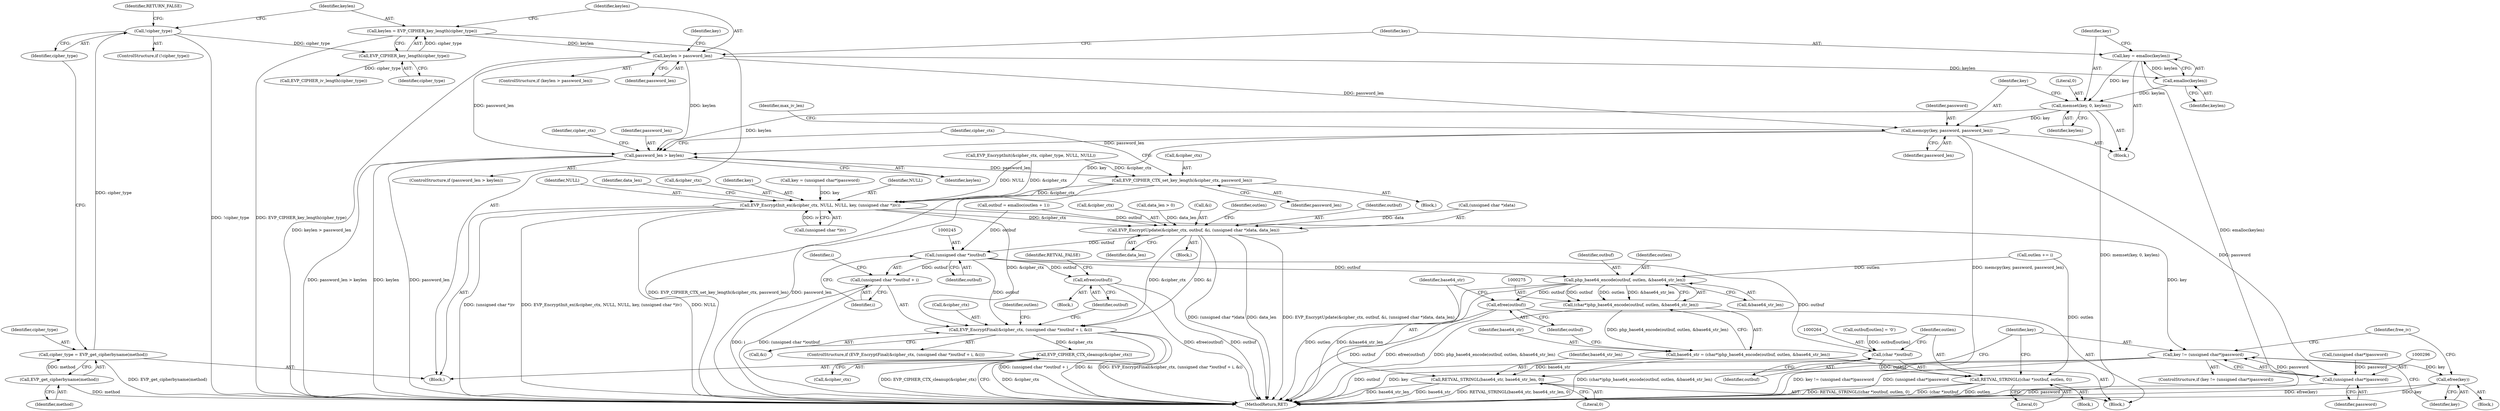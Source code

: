 digraph "0_php_270a406ac94b5fc5cc9ef59fc61e3b4b95648a3e@API" {
"1000161" [label="(Call,memcpy(key, password, password_len))"];
"1000157" [label="(Call,memset(key, 0, keylen))"];
"1000153" [label="(Call,key = emalloc(keylen))"];
"1000155" [label="(Call,emalloc(keylen))"];
"1000149" [label="(Call,keylen > password_len)"];
"1000144" [label="(Call,keylen = EVP_CIPHER_key_length(cipher_type))"];
"1000146" [label="(Call,EVP_CIPHER_key_length(cipher_type))"];
"1000140" [label="(Call,!cipher_type)"];
"1000135" [label="(Call,cipher_type = EVP_get_cipherbyname(method))"];
"1000137" [label="(Call,EVP_get_cipherbyname(method))"];
"1000204" [label="(Call,password_len > keylen)"];
"1000208" [label="(Call,EVP_CIPHER_CTX_set_key_length(&cipher_ctx, password_len))"];
"1000212" [label="(Call,EVP_EncryptInit_ex(&cipher_ctx, NULL, NULL, key, (unsigned char *)iv))"];
"1000226" [label="(Call,EVP_EncryptUpdate(&cipher_ctx, outbuf, &i, (unsigned char *)data, data_len))"];
"1000240" [label="(Call,EVP_EncryptFinal(&cipher_ctx, (unsigned char *)outbuf + i, &i))"];
"1000306" [label="(Call,EVP_CIPHER_CTX_cleanup(&cipher_ctx))"];
"1000244" [label="(Call,(unsigned char *)outbuf)"];
"1000243" [label="(Call,(unsigned char *)outbuf + i)"];
"1000263" [label="(Call,(char *)outbuf)"];
"1000262" [label="(Call,RETVAL_STRINGL((char *)outbuf, outlen, 0))"];
"1000276" [label="(Call,php_base64_encode(outbuf, outlen, &base64_str_len))"];
"1000274" [label="(Call,(char*)php_base64_encode(outbuf, outlen, &base64_str_len))"];
"1000272" [label="(Call,base64_str = (char*)php_base64_encode(outbuf, outlen, &base64_str_len))"];
"1000283" [label="(Call,RETVAL_STRINGL(base64_str, base64_str_len, 0))"];
"1000281" [label="(Call,efree(outbuf))"];
"1000289" [label="(Call,efree(outbuf))"];
"1000293" [label="(Call,key != (unsigned char*)password)"];
"1000299" [label="(Call,efree(key))"];
"1000295" [label="(Call,(unsigned char*)password)"];
"1000292" [label="(ControlStructure,if (key != (unsigned char*)password))"];
"1000243" [label="(Call,(unsigned char *)outbuf + i)"];
"1000151" [label="(Identifier,password_len)"];
"1000257" [label="(Call,outbuf[outlen] = '\0')"];
"1000232" [label="(Call,(unsigned char *)data)"];
"1000273" [label="(Identifier,base64_str)"];
"1000212" [label="(Call,EVP_EncryptInit_ex(&cipher_ctx, NULL, NULL, key, (unsigned char *)iv))"];
"1000137" [label="(Call,EVP_get_cipherbyname(method))"];
"1000277" [label="(Identifier,outbuf)"];
"1000141" [label="(Identifier,cipher_type)"];
"1000213" [label="(Call,&cipher_ctx)"];
"1000210" [label="(Identifier,cipher_ctx)"];
"1000156" [label="(Identifier,keylen)"];
"1000290" [label="(Identifier,outbuf)"];
"1000146" [label="(Call,EVP_CIPHER_key_length(cipher_type))"];
"1000211" [label="(Identifier,password_len)"];
"1000217" [label="(Identifier,key)"];
"1000240" [label="(Call,EVP_EncryptFinal(&cipher_ctx, (unsigned char *)outbuf + i, &i))"];
"1000162" [label="(Identifier,key)"];
"1000265" [label="(Identifier,outbuf)"];
"1000241" [label="(Call,&cipher_ctx)"];
"1000154" [label="(Identifier,key)"];
"1000306" [label="(Call,EVP_CIPHER_CTX_cleanup(&cipher_ctx))"];
"1000145" [label="(Identifier,keylen)"];
"1000209" [label="(Call,&cipher_ctx)"];
"1000227" [label="(Call,&cipher_ctx)"];
"1000144" [label="(Call,keylen = EVP_CIPHER_key_length(cipher_type))"];
"1000247" [label="(Identifier,i)"];
"1000143" [label="(Identifier,RETURN_FALSE)"];
"1000252" [label="(Identifier,outlen)"];
"1000167" [label="(Call,key = (unsigned char*)password)"];
"1000256" [label="(Block,)"];
"1000215" [label="(Identifier,NULL)"];
"1000291" [label="(Identifier,RETVAL_FALSE)"];
"1000297" [label="(Identifier,password)"];
"1000206" [label="(Identifier,keylen)"];
"1000205" [label="(Identifier,password_len)"];
"1000248" [label="(Call,&i)"];
"1000251" [label="(Call,outlen += i)"];
"1000161" [label="(Call,memcpy(key, password, password_len))"];
"1000164" [label="(Identifier,password_len)"];
"1000136" [label="(Identifier,cipher_type)"];
"1000309" [label="(MethodReturn,RET)"];
"1000160" [label="(Identifier,keylen)"];
"1000216" [label="(Identifier,NULL)"];
"1000169" [label="(Call,(unsigned char*)password)"];
"1000168" [label="(Identifier,key)"];
"1000102" [label="(Block,)"];
"1000149" [label="(Call,keylen > password_len)"];
"1000244" [label="(Call,(unsigned char *)outbuf)"];
"1000272" [label="(Call,base64_str = (char*)php_base64_encode(outbuf, outlen, &base64_str_len))"];
"1000226" [label="(Call,EVP_EncryptUpdate(&cipher_ctx, outbuf, &i, (unsigned char *)data, data_len))"];
"1000263" [label="(Call,(char *)outbuf)"];
"1000288" [label="(Block,)"];
"1000285" [label="(Identifier,base64_str_len)"];
"1000279" [label="(Call,&base64_str_len)"];
"1000281" [label="(Call,efree(outbuf))"];
"1000294" [label="(Identifier,key)"];
"1000222" [label="(Call,data_len > 0)"];
"1000249" [label="(Identifier,i)"];
"1000157" [label="(Call,memset(key, 0, keylen))"];
"1000155" [label="(Call,emalloc(keylen))"];
"1000204" [label="(Call,password_len > keylen)"];
"1000148" [label="(ControlStructure,if (keylen > password_len))"];
"1000147" [label="(Identifier,cipher_type)"];
"1000289" [label="(Call,efree(outbuf))"];
"1000230" [label="(Call,&i)"];
"1000299" [label="(Call,efree(key))"];
"1000153" [label="(Call,key = emalloc(keylen))"];
"1000300" [label="(Identifier,key)"];
"1000282" [label="(Identifier,outbuf)"];
"1000269" [label="(Block,)"];
"1000283" [label="(Call,RETVAL_STRINGL(base64_str, base64_str_len, 0))"];
"1000274" [label="(Call,(char*)php_base64_encode(outbuf, outlen, &base64_str_len))"];
"1000152" [label="(Block,)"];
"1000174" [label="(Call,EVP_CIPHER_iv_length(cipher_type))"];
"1000276" [label="(Call,php_base64_encode(outbuf, outlen, &base64_str_len))"];
"1000150" [label="(Identifier,keylen)"];
"1000158" [label="(Identifier,key)"];
"1000208" [label="(Call,EVP_CIPHER_CTX_set_key_length(&cipher_ctx, password_len))"];
"1000262" [label="(Call,RETVAL_STRINGL((char *)outbuf, outlen, 0))"];
"1000278" [label="(Identifier,outlen)"];
"1000139" [label="(ControlStructure,if (!cipher_type))"];
"1000197" [label="(Call,EVP_EncryptInit(&cipher_ctx, cipher_type, NULL, NULL))"];
"1000307" [label="(Call,&cipher_ctx)"];
"1000246" [label="(Identifier,outbuf)"];
"1000267" [label="(Literal,0)"];
"1000191" [label="(Call,outbuf = emalloc(outlen + 1))"];
"1000223" [label="(Identifier,data_len)"];
"1000284" [label="(Identifier,base64_str)"];
"1000225" [label="(Block,)"];
"1000295" [label="(Call,(unsigned char*)password)"];
"1000140" [label="(Call,!cipher_type)"];
"1000286" [label="(Literal,0)"];
"1000138" [label="(Identifier,method)"];
"1000135" [label="(Call,cipher_type = EVP_get_cipherbyname(method))"];
"1000214" [label="(Identifier,cipher_ctx)"];
"1000203" [label="(ControlStructure,if (password_len > keylen))"];
"1000298" [label="(Block,)"];
"1000237" [label="(Identifier,outlen)"];
"1000229" [label="(Identifier,outbuf)"];
"1000266" [label="(Identifier,outlen)"];
"1000207" [label="(Block,)"];
"1000159" [label="(Literal,0)"];
"1000293" [label="(Call,key != (unsigned char*)password)"];
"1000163" [label="(Identifier,password)"];
"1000235" [label="(Identifier,data_len)"];
"1000173" [label="(Identifier,max_iv_len)"];
"1000218" [label="(Call,(unsigned char *)iv)"];
"1000302" [label="(Identifier,free_iv)"];
"1000239" [label="(ControlStructure,if (EVP_EncryptFinal(&cipher_ctx, (unsigned char *)outbuf + i, &i)))"];
"1000161" -> "1000152"  [label="AST: "];
"1000161" -> "1000164"  [label="CFG: "];
"1000162" -> "1000161"  [label="AST: "];
"1000163" -> "1000161"  [label="AST: "];
"1000164" -> "1000161"  [label="AST: "];
"1000173" -> "1000161"  [label="CFG: "];
"1000161" -> "1000309"  [label="DDG: memcpy(key, password, password_len)"];
"1000157" -> "1000161"  [label="DDG: key"];
"1000149" -> "1000161"  [label="DDG: password_len"];
"1000161" -> "1000204"  [label="DDG: password_len"];
"1000161" -> "1000212"  [label="DDG: key"];
"1000161" -> "1000295"  [label="DDG: password"];
"1000157" -> "1000152"  [label="AST: "];
"1000157" -> "1000160"  [label="CFG: "];
"1000158" -> "1000157"  [label="AST: "];
"1000159" -> "1000157"  [label="AST: "];
"1000160" -> "1000157"  [label="AST: "];
"1000162" -> "1000157"  [label="CFG: "];
"1000157" -> "1000309"  [label="DDG: memset(key, 0, keylen)"];
"1000153" -> "1000157"  [label="DDG: key"];
"1000155" -> "1000157"  [label="DDG: keylen"];
"1000157" -> "1000204"  [label="DDG: keylen"];
"1000153" -> "1000152"  [label="AST: "];
"1000153" -> "1000155"  [label="CFG: "];
"1000154" -> "1000153"  [label="AST: "];
"1000155" -> "1000153"  [label="AST: "];
"1000158" -> "1000153"  [label="CFG: "];
"1000153" -> "1000309"  [label="DDG: emalloc(keylen)"];
"1000155" -> "1000153"  [label="DDG: keylen"];
"1000155" -> "1000156"  [label="CFG: "];
"1000156" -> "1000155"  [label="AST: "];
"1000149" -> "1000155"  [label="DDG: keylen"];
"1000149" -> "1000148"  [label="AST: "];
"1000149" -> "1000151"  [label="CFG: "];
"1000150" -> "1000149"  [label="AST: "];
"1000151" -> "1000149"  [label="AST: "];
"1000154" -> "1000149"  [label="CFG: "];
"1000168" -> "1000149"  [label="CFG: "];
"1000149" -> "1000309"  [label="DDG: keylen > password_len"];
"1000144" -> "1000149"  [label="DDG: keylen"];
"1000149" -> "1000204"  [label="DDG: password_len"];
"1000149" -> "1000204"  [label="DDG: keylen"];
"1000144" -> "1000102"  [label="AST: "];
"1000144" -> "1000146"  [label="CFG: "];
"1000145" -> "1000144"  [label="AST: "];
"1000146" -> "1000144"  [label="AST: "];
"1000150" -> "1000144"  [label="CFG: "];
"1000144" -> "1000309"  [label="DDG: EVP_CIPHER_key_length(cipher_type)"];
"1000146" -> "1000144"  [label="DDG: cipher_type"];
"1000146" -> "1000147"  [label="CFG: "];
"1000147" -> "1000146"  [label="AST: "];
"1000140" -> "1000146"  [label="DDG: cipher_type"];
"1000146" -> "1000174"  [label="DDG: cipher_type"];
"1000140" -> "1000139"  [label="AST: "];
"1000140" -> "1000141"  [label="CFG: "];
"1000141" -> "1000140"  [label="AST: "];
"1000143" -> "1000140"  [label="CFG: "];
"1000145" -> "1000140"  [label="CFG: "];
"1000140" -> "1000309"  [label="DDG: !cipher_type"];
"1000135" -> "1000140"  [label="DDG: cipher_type"];
"1000135" -> "1000102"  [label="AST: "];
"1000135" -> "1000137"  [label="CFG: "];
"1000136" -> "1000135"  [label="AST: "];
"1000137" -> "1000135"  [label="AST: "];
"1000141" -> "1000135"  [label="CFG: "];
"1000135" -> "1000309"  [label="DDG: EVP_get_cipherbyname(method)"];
"1000137" -> "1000135"  [label="DDG: method"];
"1000137" -> "1000138"  [label="CFG: "];
"1000138" -> "1000137"  [label="AST: "];
"1000137" -> "1000309"  [label="DDG: method"];
"1000204" -> "1000203"  [label="AST: "];
"1000204" -> "1000206"  [label="CFG: "];
"1000205" -> "1000204"  [label="AST: "];
"1000206" -> "1000204"  [label="AST: "];
"1000210" -> "1000204"  [label="CFG: "];
"1000214" -> "1000204"  [label="CFG: "];
"1000204" -> "1000309"  [label="DDG: password_len > keylen"];
"1000204" -> "1000309"  [label="DDG: keylen"];
"1000204" -> "1000309"  [label="DDG: password_len"];
"1000204" -> "1000208"  [label="DDG: password_len"];
"1000208" -> "1000207"  [label="AST: "];
"1000208" -> "1000211"  [label="CFG: "];
"1000209" -> "1000208"  [label="AST: "];
"1000211" -> "1000208"  [label="AST: "];
"1000214" -> "1000208"  [label="CFG: "];
"1000208" -> "1000309"  [label="DDG: EVP_CIPHER_CTX_set_key_length(&cipher_ctx, password_len)"];
"1000208" -> "1000309"  [label="DDG: password_len"];
"1000197" -> "1000208"  [label="DDG: &cipher_ctx"];
"1000208" -> "1000212"  [label="DDG: &cipher_ctx"];
"1000212" -> "1000102"  [label="AST: "];
"1000212" -> "1000218"  [label="CFG: "];
"1000213" -> "1000212"  [label="AST: "];
"1000215" -> "1000212"  [label="AST: "];
"1000216" -> "1000212"  [label="AST: "];
"1000217" -> "1000212"  [label="AST: "];
"1000218" -> "1000212"  [label="AST: "];
"1000223" -> "1000212"  [label="CFG: "];
"1000212" -> "1000309"  [label="DDG: NULL"];
"1000212" -> "1000309"  [label="DDG: (unsigned char *)iv"];
"1000212" -> "1000309"  [label="DDG: EVP_EncryptInit_ex(&cipher_ctx, NULL, NULL, key, (unsigned char *)iv)"];
"1000197" -> "1000212"  [label="DDG: &cipher_ctx"];
"1000197" -> "1000212"  [label="DDG: NULL"];
"1000167" -> "1000212"  [label="DDG: key"];
"1000218" -> "1000212"  [label="DDG: iv"];
"1000212" -> "1000226"  [label="DDG: &cipher_ctx"];
"1000212" -> "1000240"  [label="DDG: &cipher_ctx"];
"1000212" -> "1000293"  [label="DDG: key"];
"1000226" -> "1000225"  [label="AST: "];
"1000226" -> "1000235"  [label="CFG: "];
"1000227" -> "1000226"  [label="AST: "];
"1000229" -> "1000226"  [label="AST: "];
"1000230" -> "1000226"  [label="AST: "];
"1000232" -> "1000226"  [label="AST: "];
"1000235" -> "1000226"  [label="AST: "];
"1000237" -> "1000226"  [label="CFG: "];
"1000226" -> "1000309"  [label="DDG: data_len"];
"1000226" -> "1000309"  [label="DDG: EVP_EncryptUpdate(&cipher_ctx, outbuf, &i, (unsigned char *)data, data_len)"];
"1000226" -> "1000309"  [label="DDG: (unsigned char *)data"];
"1000191" -> "1000226"  [label="DDG: outbuf"];
"1000232" -> "1000226"  [label="DDG: data"];
"1000222" -> "1000226"  [label="DDG: data_len"];
"1000226" -> "1000240"  [label="DDG: &cipher_ctx"];
"1000226" -> "1000240"  [label="DDG: &i"];
"1000226" -> "1000244"  [label="DDG: outbuf"];
"1000240" -> "1000239"  [label="AST: "];
"1000240" -> "1000248"  [label="CFG: "];
"1000241" -> "1000240"  [label="AST: "];
"1000243" -> "1000240"  [label="AST: "];
"1000248" -> "1000240"  [label="AST: "];
"1000252" -> "1000240"  [label="CFG: "];
"1000290" -> "1000240"  [label="CFG: "];
"1000240" -> "1000309"  [label="DDG: &i"];
"1000240" -> "1000309"  [label="DDG: EVP_EncryptFinal(&cipher_ctx, (unsigned char *)outbuf + i, &i)"];
"1000240" -> "1000309"  [label="DDG: (unsigned char *)outbuf + i"];
"1000244" -> "1000240"  [label="DDG: outbuf"];
"1000240" -> "1000306"  [label="DDG: &cipher_ctx"];
"1000306" -> "1000102"  [label="AST: "];
"1000306" -> "1000307"  [label="CFG: "];
"1000307" -> "1000306"  [label="AST: "];
"1000309" -> "1000306"  [label="CFG: "];
"1000306" -> "1000309"  [label="DDG: &cipher_ctx"];
"1000306" -> "1000309"  [label="DDG: EVP_CIPHER_CTX_cleanup(&cipher_ctx)"];
"1000244" -> "1000243"  [label="AST: "];
"1000244" -> "1000246"  [label="CFG: "];
"1000245" -> "1000244"  [label="AST: "];
"1000246" -> "1000244"  [label="AST: "];
"1000247" -> "1000244"  [label="CFG: "];
"1000244" -> "1000243"  [label="DDG: outbuf"];
"1000191" -> "1000244"  [label="DDG: outbuf"];
"1000244" -> "1000263"  [label="DDG: outbuf"];
"1000244" -> "1000276"  [label="DDG: outbuf"];
"1000244" -> "1000289"  [label="DDG: outbuf"];
"1000243" -> "1000247"  [label="CFG: "];
"1000247" -> "1000243"  [label="AST: "];
"1000249" -> "1000243"  [label="CFG: "];
"1000243" -> "1000309"  [label="DDG: (unsigned char *)outbuf"];
"1000243" -> "1000309"  [label="DDG: i"];
"1000263" -> "1000262"  [label="AST: "];
"1000263" -> "1000265"  [label="CFG: "];
"1000264" -> "1000263"  [label="AST: "];
"1000265" -> "1000263"  [label="AST: "];
"1000266" -> "1000263"  [label="CFG: "];
"1000263" -> "1000309"  [label="DDG: outbuf"];
"1000263" -> "1000262"  [label="DDG: outbuf"];
"1000257" -> "1000263"  [label="DDG: outbuf[outlen]"];
"1000262" -> "1000256"  [label="AST: "];
"1000262" -> "1000267"  [label="CFG: "];
"1000266" -> "1000262"  [label="AST: "];
"1000267" -> "1000262"  [label="AST: "];
"1000294" -> "1000262"  [label="CFG: "];
"1000262" -> "1000309"  [label="DDG: (char *)outbuf"];
"1000262" -> "1000309"  [label="DDG: outlen"];
"1000262" -> "1000309"  [label="DDG: RETVAL_STRINGL((char *)outbuf, outlen, 0)"];
"1000251" -> "1000262"  [label="DDG: outlen"];
"1000276" -> "1000274"  [label="AST: "];
"1000276" -> "1000279"  [label="CFG: "];
"1000277" -> "1000276"  [label="AST: "];
"1000278" -> "1000276"  [label="AST: "];
"1000279" -> "1000276"  [label="AST: "];
"1000274" -> "1000276"  [label="CFG: "];
"1000276" -> "1000309"  [label="DDG: outlen"];
"1000276" -> "1000309"  [label="DDG: &base64_str_len"];
"1000276" -> "1000274"  [label="DDG: outbuf"];
"1000276" -> "1000274"  [label="DDG: outlen"];
"1000276" -> "1000274"  [label="DDG: &base64_str_len"];
"1000251" -> "1000276"  [label="DDG: outlen"];
"1000276" -> "1000281"  [label="DDG: outbuf"];
"1000274" -> "1000272"  [label="AST: "];
"1000275" -> "1000274"  [label="AST: "];
"1000272" -> "1000274"  [label="CFG: "];
"1000274" -> "1000309"  [label="DDG: php_base64_encode(outbuf, outlen, &base64_str_len)"];
"1000274" -> "1000272"  [label="DDG: php_base64_encode(outbuf, outlen, &base64_str_len)"];
"1000272" -> "1000269"  [label="AST: "];
"1000273" -> "1000272"  [label="AST: "];
"1000282" -> "1000272"  [label="CFG: "];
"1000272" -> "1000309"  [label="DDG: (char*)php_base64_encode(outbuf, outlen, &base64_str_len)"];
"1000272" -> "1000283"  [label="DDG: base64_str"];
"1000283" -> "1000269"  [label="AST: "];
"1000283" -> "1000286"  [label="CFG: "];
"1000284" -> "1000283"  [label="AST: "];
"1000285" -> "1000283"  [label="AST: "];
"1000286" -> "1000283"  [label="AST: "];
"1000294" -> "1000283"  [label="CFG: "];
"1000283" -> "1000309"  [label="DDG: base64_str_len"];
"1000283" -> "1000309"  [label="DDG: base64_str"];
"1000283" -> "1000309"  [label="DDG: RETVAL_STRINGL(base64_str, base64_str_len, 0)"];
"1000281" -> "1000269"  [label="AST: "];
"1000281" -> "1000282"  [label="CFG: "];
"1000282" -> "1000281"  [label="AST: "];
"1000284" -> "1000281"  [label="CFG: "];
"1000281" -> "1000309"  [label="DDG: outbuf"];
"1000281" -> "1000309"  [label="DDG: efree(outbuf)"];
"1000289" -> "1000288"  [label="AST: "];
"1000289" -> "1000290"  [label="CFG: "];
"1000290" -> "1000289"  [label="AST: "];
"1000291" -> "1000289"  [label="CFG: "];
"1000289" -> "1000309"  [label="DDG: outbuf"];
"1000289" -> "1000309"  [label="DDG: efree(outbuf)"];
"1000293" -> "1000292"  [label="AST: "];
"1000293" -> "1000295"  [label="CFG: "];
"1000294" -> "1000293"  [label="AST: "];
"1000295" -> "1000293"  [label="AST: "];
"1000300" -> "1000293"  [label="CFG: "];
"1000302" -> "1000293"  [label="CFG: "];
"1000293" -> "1000309"  [label="DDG: key"];
"1000293" -> "1000309"  [label="DDG: key != (unsigned char*)password"];
"1000293" -> "1000309"  [label="DDG: (unsigned char*)password"];
"1000295" -> "1000293"  [label="DDG: password"];
"1000293" -> "1000299"  [label="DDG: key"];
"1000299" -> "1000298"  [label="AST: "];
"1000299" -> "1000300"  [label="CFG: "];
"1000300" -> "1000299"  [label="AST: "];
"1000302" -> "1000299"  [label="CFG: "];
"1000299" -> "1000309"  [label="DDG: efree(key)"];
"1000299" -> "1000309"  [label="DDG: key"];
"1000295" -> "1000297"  [label="CFG: "];
"1000296" -> "1000295"  [label="AST: "];
"1000297" -> "1000295"  [label="AST: "];
"1000295" -> "1000309"  [label="DDG: password"];
"1000169" -> "1000295"  [label="DDG: password"];
}

